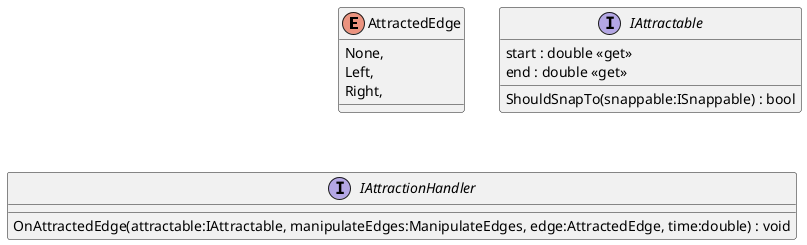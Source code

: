 @startuml
enum AttractedEdge {
    None,
    Left,
    Right,
}
interface IAttractable {
    ShouldSnapTo(snappable:ISnappable) : bool
    start : double <<get>>
    end : double <<get>>
}
interface IAttractionHandler {
    OnAttractedEdge(attractable:IAttractable, manipulateEdges:ManipulateEdges, edge:AttractedEdge, time:double) : void
}
@enduml
